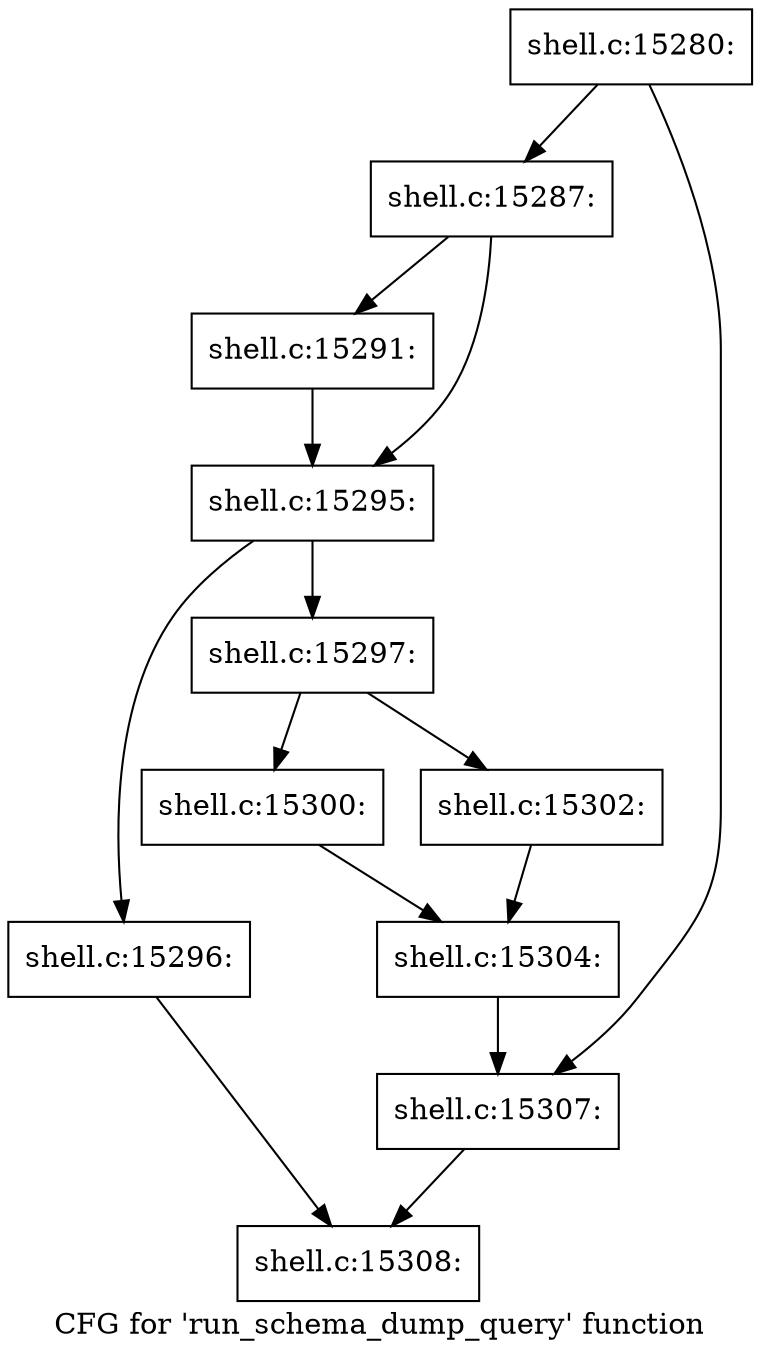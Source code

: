 digraph "CFG for 'run_schema_dump_query' function" {
	label="CFG for 'run_schema_dump_query' function";

	Node0x5602771a16c0 [shape=record,label="{shell.c:15280:}"];
	Node0x5602771a16c0 -> Node0x560276370220;
	Node0x5602771a16c0 -> Node0x5602771a7ce0;
	Node0x560276370220 [shape=record,label="{shell.c:15287:}"];
	Node0x560276370220 -> Node0x5602771a8c30;
	Node0x560276370220 -> Node0x5602771a8c80;
	Node0x5602771a8c30 [shape=record,label="{shell.c:15291:}"];
	Node0x5602771a8c30 -> Node0x5602771a8c80;
	Node0x5602771a8c80 [shape=record,label="{shell.c:15295:}"];
	Node0x5602771a8c80 -> Node0x5602771a9a30;
	Node0x5602771a8c80 -> Node0x5602771a9a80;
	Node0x5602771a9a30 [shape=record,label="{shell.c:15296:}"];
	Node0x5602771a9a30 -> Node0x5602771a46a0;
	Node0x5602771a9a80 [shape=record,label="{shell.c:15297:}"];
	Node0x5602771a9a80 -> Node0x5602771aa9b0;
	Node0x5602771a9a80 -> Node0x5602771aab80;
	Node0x5602771aa9b0 [shape=record,label="{shell.c:15300:}"];
	Node0x5602771aa9b0 -> Node0x5602771aab30;
	Node0x5602771aab80 [shape=record,label="{shell.c:15302:}"];
	Node0x5602771aab80 -> Node0x5602771aab30;
	Node0x5602771aab30 [shape=record,label="{shell.c:15304:}"];
	Node0x5602771aab30 -> Node0x5602771a7ce0;
	Node0x5602771a7ce0 [shape=record,label="{shell.c:15307:}"];
	Node0x5602771a7ce0 -> Node0x5602771a46a0;
	Node0x5602771a46a0 [shape=record,label="{shell.c:15308:}"];
}
